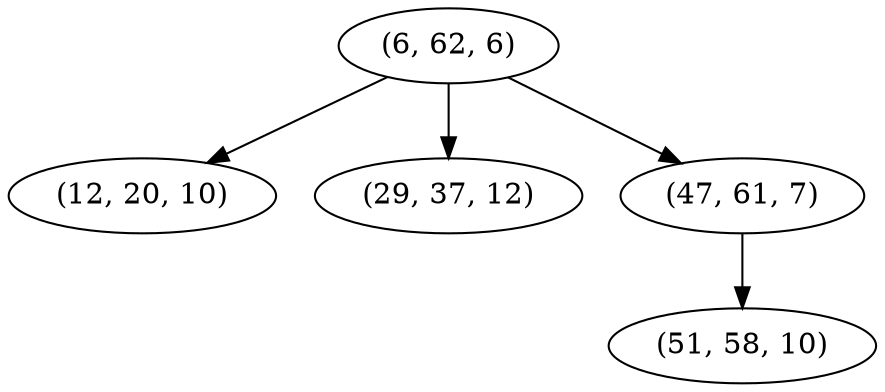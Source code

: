 digraph tree {
    "(6, 62, 6)";
    "(12, 20, 10)";
    "(29, 37, 12)";
    "(47, 61, 7)";
    "(51, 58, 10)";
    "(6, 62, 6)" -> "(12, 20, 10)";
    "(6, 62, 6)" -> "(29, 37, 12)";
    "(6, 62, 6)" -> "(47, 61, 7)";
    "(47, 61, 7)" -> "(51, 58, 10)";
}

